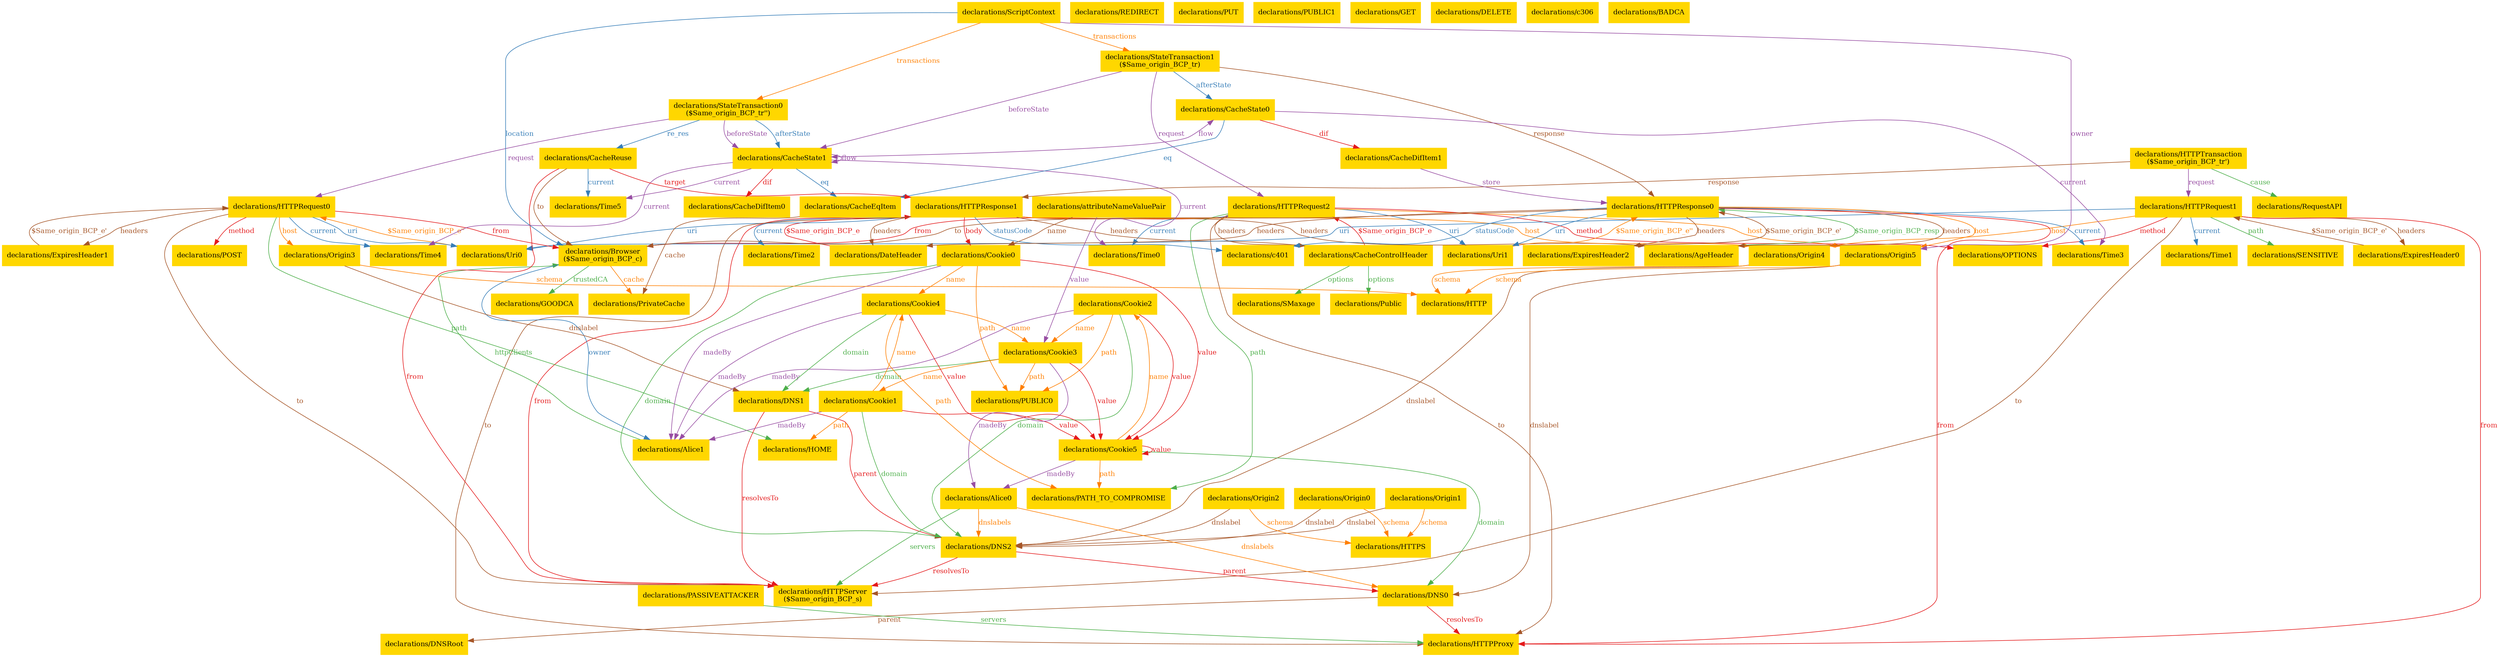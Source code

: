 digraph "graph" {
graph [fontsize=12]
node [fontsize=12]
edge [fontsize=12]
rankdir=TB;
"N61" -> "N45" [uuid = "<declarations/CacheControlHeader, declarations/HTTPRequest2>", color = "#e41a1c", fontcolor = "#e41a1c", style = "solid", label = "$Same_origin_BCP_e", dir = "back", weight = "1"]
"N64" -> "N44" [uuid = "<declarations/DateHeader, declarations/HTTPResponse1>", color = "#e41a1c", fontcolor = "#e41a1c", style = "solid", label = "$Same_origin_BCP_e", dir = "back", weight = "1"]
"N56" -> "N50" [uuid = "<declarations/ExpiresHeader0, declarations/HTTPRequest1>", color = "#a65628", fontcolor = "#a65628", style = "solid", label = "$Same_origin_BCP_e'", dir = "back", weight = "1"]
"N55" -> "N52" [uuid = "<declarations/ExpiresHeader1, declarations/HTTPRequest0>", color = "#a65628", fontcolor = "#a65628", style = "solid", label = "$Same_origin_BCP_e'", dir = "back", weight = "1"]
"N57" -> "N49" [uuid = "<declarations/ExpiresHeader2, declarations/HTTPResponse0>", color = "#a65628", fontcolor = "#a65628", style = "solid", label = "$Same_origin_BCP_e'", dir = "back", weight = "1"]
"N55" -> "N51" [uuid = "<declarations/Uri0, declarations/HTTPRequest0>", color = "#ff7f00", fontcolor = "#ff7f00", style = "solid", label = "$Same_origin_BCP_e''", dir = "back", weight = "1"]
"N57" -> "N48" [uuid = "<declarations/Uri1, declarations/HTTPResponse0>", color = "#ff7f00", fontcolor = "#ff7f00", style = "solid", label = "$Same_origin_BCP_e''", dir = "back", weight = "1"]
"N57" -> "N47" [uuid = "<declarations/AgeHeader, declarations/HTTPResponse0>", color = "#4daf4a", fontcolor = "#4daf4a", style = "solid", label = "$Same_origin_BCP_resp", dir = "back", weight = "1"]
"N67" -> "N43" [uuid = "<declarations/StateTransaction0, declarations/CacheState1>", color = "#377eb8", fontcolor = "#377eb8", style = "solid", label = "afterState", dir = "forward", weight = "1"]
"N70" -> "N69" [uuid = "<declarations/StateTransaction1, declarations/CacheState0>", color = "#377eb8", fontcolor = "#377eb8", style = "solid", label = "afterState", dir = "forward", weight = "1"]
"N67" -> "N43" [uuid = "<declarations/StateTransaction0, declarations/CacheState1>", color = "#984ea3", fontcolor = "#984ea3", style = "solid", label = "beforeState", dir = "forward", weight = "1"]
"N70" -> "N43" [uuid = "<declarations/StateTransaction1, declarations/CacheState1>", color = "#984ea3", fontcolor = "#984ea3", style = "solid", label = "beforeState", dir = "forward", weight = "1"]
"N64" -> "N63" [uuid = "<declarations/HTTPResponse1, declarations/Cookie0>", color = "#e41a1c", fontcolor = "#e41a1c", style = "solid", label = "body", dir = "forward", weight = "1"]
"N42" -> "N41" [uuid = "<declarations/CacheEqItem, declarations/PrivateCache>", color = "#a65628", fontcolor = "#a65628", style = "solid", label = "cache", dir = "forward", weight = "1"]
"N54" -> "N41" [uuid = "<declarations/Browser, declarations/PrivateCache>", color = "#ff7f00", fontcolor = "#ff7f00", style = "solid", label = "cache", dir = "forward", weight = "1"]
"N65" -> "N40" [uuid = "<declarations/HTTPTransaction, declarations/RequestAPI>", color = "#4daf4a", fontcolor = "#4daf4a", style = "solid", label = "cause", dir = "forward", weight = "1"]
"N66" -> "N39" [uuid = "<declarations/CacheReuse, declarations/Time5>", color = "#377eb8", fontcolor = "#377eb8", style = "solid", label = "current", dir = "forward", weight = "1"]
"N55" -> "N38" [uuid = "<declarations/HTTPRequest0, declarations/Time4>", color = "#377eb8", fontcolor = "#377eb8", style = "solid", label = "current", dir = "forward", weight = "1"]
"N56" -> "N37" [uuid = "<declarations/HTTPRequest1, declarations/Time1>", color = "#377eb8", fontcolor = "#377eb8", style = "solid", label = "current", dir = "forward", weight = "1"]
"N61" -> "N36" [uuid = "<declarations/HTTPRequest2, declarations/Time0>", color = "#377eb8", fontcolor = "#377eb8", style = "solid", label = "current", dir = "forward", weight = "1"]
"N57" -> "N35" [uuid = "<declarations/HTTPResponse0, declarations/Time3>", color = "#377eb8", fontcolor = "#377eb8", style = "solid", label = "current", dir = "forward", weight = "1"]
"N64" -> "N34" [uuid = "<declarations/HTTPResponse1, declarations/Time2>", color = "#377eb8", fontcolor = "#377eb8", style = "solid", label = "current", dir = "forward", weight = "1"]
"N69" -> "N35" [uuid = "<declarations/CacheState0, declarations/Time3>", color = "#984ea3", fontcolor = "#984ea3", style = "solid", label = "current", dir = "forward", weight = "1"]
"N43" -> "N36" [uuid = "<declarations/CacheState1, declarations/Time0>", color = "#984ea3", fontcolor = "#984ea3", style = "solid", label = "current", dir = "forward", weight = "1"]
"N43" -> "N38" [uuid = "<declarations/CacheState1, declarations/Time4>", color = "#984ea3", fontcolor = "#984ea3", style = "solid", label = "current", dir = "forward", weight = "1"]
"N43" -> "N39" [uuid = "<declarations/CacheState1, declarations/Time5>", color = "#984ea3", fontcolor = "#984ea3", style = "solid", label = "current", dir = "forward", weight = "1"]
"N69" -> "N68" [uuid = "<declarations/CacheState0, declarations/CacheDifItem1>", color = "#e41a1c", fontcolor = "#e41a1c", style = "solid", label = "dif", dir = "forward", weight = "1"]
"N43" -> "N33" [uuid = "<declarations/CacheState1, declarations/CacheDifItem0>", color = "#e41a1c", fontcolor = "#e41a1c", style = "solid", label = "dif", dir = "forward", weight = "1"]
"N32" -> "N25" [uuid = "<declarations/Origin0, declarations/DNS2>", color = "#a65628", fontcolor = "#a65628", style = "solid", label = "dnslabel", dir = "forward", weight = "1"]
"N31" -> "N25" [uuid = "<declarations/Origin1, declarations/DNS2>", color = "#a65628", fontcolor = "#a65628", style = "solid", label = "dnslabel", dir = "forward", weight = "1"]
"N30" -> "N25" [uuid = "<declarations/Origin2, declarations/DNS2>", color = "#a65628", fontcolor = "#a65628", style = "solid", label = "dnslabel", dir = "forward", weight = "1"]
"N27" -> "N26" [uuid = "<declarations/Origin3, declarations/DNS1>", color = "#a65628", fontcolor = "#a65628", style = "solid", label = "dnslabel", dir = "forward", weight = "1"]
"N29" -> "N25" [uuid = "<declarations/Origin4, declarations/DNS2>", color = "#a65628", fontcolor = "#a65628", style = "solid", label = "dnslabel", dir = "forward", weight = "1"]
"N23" -> "N22" [uuid = "<declarations/Origin5, declarations/DNS0>", color = "#a65628", fontcolor = "#a65628", style = "solid", label = "dnslabel", dir = "forward", weight = "1"]
"N28" -> "N22" [uuid = "<declarations/Alice0, declarations/DNS0>", color = "#ff7f00", fontcolor = "#ff7f00", style = "solid", label = "dnslabels", dir = "forward", weight = "1"]
"N28" -> "N25" [uuid = "<declarations/Alice0, declarations/DNS2>", color = "#ff7f00", fontcolor = "#ff7f00", style = "solid", label = "dnslabels", dir = "forward", weight = "1"]
"N63" -> "N25" [uuid = "<declarations/Cookie0, declarations/DNS2>", color = "#4daf4a", fontcolor = "#4daf4a", style = "solid", label = "domain", dir = "forward", weight = "1"]
"N58" -> "N25" [uuid = "<declarations/Cookie1, declarations/DNS2>", color = "#4daf4a", fontcolor = "#4daf4a", style = "solid", label = "domain", dir = "forward", weight = "1"]
"N60" -> "N25" [uuid = "<declarations/Cookie2, declarations/DNS2>", color = "#4daf4a", fontcolor = "#4daf4a", style = "solid", label = "domain", dir = "forward", weight = "1"]
"N59" -> "N26" [uuid = "<declarations/Cookie3, declarations/DNS1>", color = "#4daf4a", fontcolor = "#4daf4a", style = "solid", label = "domain", dir = "forward", weight = "1"]
"N62" -> "N26" [uuid = "<declarations/Cookie4, declarations/DNS1>", color = "#4daf4a", fontcolor = "#4daf4a", style = "solid", label = "domain", dir = "forward", weight = "1"]
"N46" -> "N22" [uuid = "<declarations/Cookie5, declarations/DNS0>", color = "#4daf4a", fontcolor = "#4daf4a", style = "solid", label = "domain", dir = "forward", weight = "1"]
"N69" -> "N42" [uuid = "<declarations/CacheState0, declarations/CacheEqItem>", color = "#377eb8", fontcolor = "#377eb8", style = "solid", label = "eq", dir = "forward", weight = "1"]
"N43" -> "N42" [uuid = "<declarations/CacheState1, declarations/CacheEqItem>", color = "#377eb8", fontcolor = "#377eb8", style = "solid", label = "eq", dir = "forward", weight = "1"]
"N69" -> "N43" [uuid = "<declarations/CacheState0, declarations/CacheState1>", color = "#984ea3", fontcolor = "#984ea3", style = "solid", label = "flow", dir = "both", weight = "1"]
"N43" -> "N43" [uuid = "<declarations/CacheState1, declarations/CacheState1>", color = "#984ea3", fontcolor = "#984ea3", style = "solid", label = "flow", dir = "forward", weight = "1"]
"N66" -> "N24" [uuid = "<declarations/CacheReuse, declarations/HTTPServer>", color = "#e41a1c", fontcolor = "#e41a1c", style = "solid", label = "from", dir = "forward", weight = "1"]
"N55" -> "N54" [uuid = "<declarations/HTTPRequest0, declarations/Browser>", color = "#e41a1c", fontcolor = "#e41a1c", style = "solid", label = "from", dir = "forward", weight = "1"]
"N56" -> "N20" [uuid = "<declarations/HTTPRequest1, declarations/HTTPProxy>", color = "#e41a1c", fontcolor = "#e41a1c", style = "solid", label = "from", dir = "forward", weight = "1"]
"N61" -> "N54" [uuid = "<declarations/HTTPRequest2, declarations/Browser>", color = "#e41a1c", fontcolor = "#e41a1c", style = "solid", label = "from", dir = "forward", weight = "1"]
"N57" -> "N20" [uuid = "<declarations/HTTPResponse0, declarations/HTTPProxy>", color = "#e41a1c", fontcolor = "#e41a1c", style = "solid", label = "from", dir = "forward", weight = "1"]
"N64" -> "N24" [uuid = "<declarations/HTTPResponse1, declarations/HTTPServer>", color = "#e41a1c", fontcolor = "#e41a1c", style = "solid", label = "from", dir = "forward", weight = "1"]
"N55" -> "N52" [uuid = "<declarations/HTTPRequest0, declarations/ExpiresHeader1>", color = "#a65628", fontcolor = "#a65628", style = "solid", label = "headers", dir = "forward", weight = "1"]
"N56" -> "N50" [uuid = "<declarations/HTTPRequest1, declarations/ExpiresHeader0>", color = "#a65628", fontcolor = "#a65628", style = "solid", label = "headers", dir = "forward", weight = "1"]
"N61" -> "N45" [uuid = "<declarations/HTTPRequest2, declarations/CacheControlHeader>", color = "#a65628", fontcolor = "#a65628", style = "solid", label = "headers", dir = "forward", weight = "1"]
"N57" -> "N47" [uuid = "<declarations/HTTPResponse0, declarations/AgeHeader>", color = "#a65628", fontcolor = "#a65628", style = "solid", label = "headers", dir = "forward", weight = "1"]
"N57" -> "N44" [uuid = "<declarations/HTTPResponse0, declarations/DateHeader>", color = "#a65628", fontcolor = "#a65628", style = "solid", label = "headers", dir = "forward", weight = "1"]
"N57" -> "N49" [uuid = "<declarations/HTTPResponse0, declarations/ExpiresHeader2>", color = "#a65628", fontcolor = "#a65628", style = "solid", label = "headers", dir = "forward", weight = "1"]
"N64" -> "N47" [uuid = "<declarations/HTTPResponse1, declarations/AgeHeader>", color = "#a65628", fontcolor = "#a65628", style = "solid", label = "headers", dir = "forward", weight = "1"]
"N64" -> "N45" [uuid = "<declarations/HTTPResponse1, declarations/CacheControlHeader>", color = "#a65628", fontcolor = "#a65628", style = "solid", label = "headers", dir = "forward", weight = "1"]
"N64" -> "N44" [uuid = "<declarations/HTTPResponse1, declarations/DateHeader>", color = "#a65628", fontcolor = "#a65628", style = "solid", label = "headers", dir = "forward", weight = "1"]
"N55" -> "N27" [uuid = "<declarations/HTTPRequest0, declarations/Origin3>", color = "#ff7f00", fontcolor = "#ff7f00", style = "solid", label = "host", dir = "forward", weight = "1"]
"N56" -> "N29" [uuid = "<declarations/HTTPRequest1, declarations/Origin4>", color = "#ff7f00", fontcolor = "#ff7f00", style = "solid", label = "host", dir = "forward", weight = "1"]
"N61" -> "N23" [uuid = "<declarations/HTTPRequest2, declarations/Origin5>", color = "#ff7f00", fontcolor = "#ff7f00", style = "solid", label = "host", dir = "forward", weight = "1"]
"N57" -> "N23" [uuid = "<declarations/HTTPResponse0, declarations/Origin5>", color = "#ff7f00", fontcolor = "#ff7f00", style = "solid", label = "host", dir = "forward", weight = "1"]
"N64" -> "N29" [uuid = "<declarations/HTTPResponse1, declarations/Origin4>", color = "#ff7f00", fontcolor = "#ff7f00", style = "solid", label = "host", dir = "forward", weight = "1"]
"N54" -> "N53" [uuid = "<declarations/Alice1, declarations/Browser>", color = "#4daf4a", fontcolor = "#4daf4a", style = "solid", label = "httpClients", dir = "back", weight = "1"]
"N71" -> "N54" [uuid = "<declarations/ScriptContext, declarations/Browser>", color = "#377eb8", fontcolor = "#377eb8", style = "solid", label = "location", dir = "forward", weight = "1"]
"N63" -> "N53" [uuid = "<declarations/Cookie0, declarations/Alice1>", color = "#984ea3", fontcolor = "#984ea3", style = "solid", label = "madeBy", dir = "forward", weight = "1"]
"N58" -> "N53" [uuid = "<declarations/Cookie1, declarations/Alice1>", color = "#984ea3", fontcolor = "#984ea3", style = "solid", label = "madeBy", dir = "forward", weight = "1"]
"N60" -> "N53" [uuid = "<declarations/Cookie2, declarations/Alice1>", color = "#984ea3", fontcolor = "#984ea3", style = "solid", label = "madeBy", dir = "forward", weight = "1"]
"N59" -> "N28" [uuid = "<declarations/Cookie3, declarations/Alice0>", color = "#984ea3", fontcolor = "#984ea3", style = "solid", label = "madeBy", dir = "forward", weight = "1"]
"N62" -> "N53" [uuid = "<declarations/Cookie4, declarations/Alice1>", color = "#984ea3", fontcolor = "#984ea3", style = "solid", label = "madeBy", dir = "forward", weight = "1"]
"N46" -> "N28" [uuid = "<declarations/Cookie5, declarations/Alice0>", color = "#984ea3", fontcolor = "#984ea3", style = "solid", label = "madeBy", dir = "forward", weight = "1"]
"N55" -> "N19" [uuid = "<declarations/HTTPRequest0, declarations/POST>", color = "#e41a1c", fontcolor = "#e41a1c", style = "solid", label = "method", dir = "forward", weight = "1"]
"N56" -> "N18" [uuid = "<declarations/HTTPRequest1, declarations/OPTIONS>", color = "#e41a1c", fontcolor = "#e41a1c", style = "solid", label = "method", dir = "forward", weight = "1"]
"N61" -> "N18" [uuid = "<declarations/HTTPRequest2, declarations/OPTIONS>", color = "#e41a1c", fontcolor = "#e41a1c", style = "solid", label = "method", dir = "forward", weight = "1"]
"N72" -> "N63" [uuid = "<declarations/attributeNameValuePair, declarations/Cookie0>", color = "#a65628", fontcolor = "#a65628", style = "solid", label = "name", dir = "forward", weight = "1"]
"N63" -> "N62" [uuid = "<declarations/Cookie0, declarations/Cookie4>", color = "#ff7f00", fontcolor = "#ff7f00", style = "solid", label = "name", dir = "forward", weight = "1"]
"N62" -> "N58" [uuid = "<declarations/Cookie1, declarations/Cookie4>", color = "#ff7f00", fontcolor = "#ff7f00", style = "solid", label = "name", dir = "back", weight = "1"]
"N60" -> "N59" [uuid = "<declarations/Cookie2, declarations/Cookie3>", color = "#ff7f00", fontcolor = "#ff7f00", style = "solid", label = "name", dir = "forward", weight = "1"]
"N59" -> "N58" [uuid = "<declarations/Cookie3, declarations/Cookie1>", color = "#ff7f00", fontcolor = "#ff7f00", style = "solid", label = "name", dir = "forward", weight = "1"]
"N62" -> "N59" [uuid = "<declarations/Cookie4, declarations/Cookie3>", color = "#ff7f00", fontcolor = "#ff7f00", style = "solid", label = "name", dir = "forward", weight = "1"]
"N60" -> "N46" [uuid = "<declarations/Cookie5, declarations/Cookie2>", color = "#ff7f00", fontcolor = "#ff7f00", style = "solid", label = "name", dir = "back", weight = "1"]
"N45" -> "N17" [uuid = "<declarations/CacheControlHeader, declarations/Public>", color = "#4daf4a", fontcolor = "#4daf4a", style = "solid", label = "options", dir = "forward", weight = "1"]
"N45" -> "N16" [uuid = "<declarations/CacheControlHeader, declarations/SMaxage>", color = "#4daf4a", fontcolor = "#4daf4a", style = "solid", label = "options", dir = "forward", weight = "1"]
"N54" -> "N53" [uuid = "<declarations/Browser, declarations/Alice1>", color = "#377eb8", fontcolor = "#377eb8", style = "solid", label = "owner", dir = "forward", weight = "1"]
"N71" -> "N23" [uuid = "<declarations/ScriptContext, declarations/Origin5>", color = "#984ea3", fontcolor = "#984ea3", style = "solid", label = "owner", dir = "forward", weight = "1"]
"N26" -> "N25" [uuid = "<declarations/DNS1, declarations/DNS2>", color = "#e41a1c", fontcolor = "#e41a1c", style = "solid", label = "parent", dir = "forward", weight = "1"]
"N25" -> "N22" [uuid = "<declarations/DNS2, declarations/DNS0>", color = "#e41a1c", fontcolor = "#e41a1c", style = "solid", label = "parent", dir = "forward", weight = "1"]
"N22" -> "N15" [uuid = "<declarations/DNS0, declarations/DNSRoot>", color = "#a65628", fontcolor = "#a65628", style = "solid", label = "parent", dir = "forward", weight = "1"]
"N63" -> "N14" [uuid = "<declarations/Cookie0, declarations/PUBLIC0>", color = "#ff7f00", fontcolor = "#ff7f00", style = "solid", label = "path", dir = "forward", weight = "1"]
"N58" -> "N13" [uuid = "<declarations/Cookie1, declarations/HOME>", color = "#ff7f00", fontcolor = "#ff7f00", style = "solid", label = "path", dir = "forward", weight = "1"]
"N60" -> "N14" [uuid = "<declarations/Cookie2, declarations/PUBLIC0>", color = "#ff7f00", fontcolor = "#ff7f00", style = "solid", label = "path", dir = "forward", weight = "1"]
"N59" -> "N14" [uuid = "<declarations/Cookie3, declarations/PUBLIC0>", color = "#ff7f00", fontcolor = "#ff7f00", style = "solid", label = "path", dir = "forward", weight = "1"]
"N62" -> "N12" [uuid = "<declarations/Cookie4, declarations/PATH_TO_COMPROMISE>", color = "#ff7f00", fontcolor = "#ff7f00", style = "solid", label = "path", dir = "forward", weight = "1"]
"N46" -> "N12" [uuid = "<declarations/Cookie5, declarations/PATH_TO_COMPROMISE>", color = "#ff7f00", fontcolor = "#ff7f00", style = "solid", label = "path", dir = "forward", weight = "1"]
"N55" -> "N13" [uuid = "<declarations/HTTPRequest0, declarations/HOME>", color = "#4daf4a", fontcolor = "#4daf4a", style = "solid", label = "path", dir = "forward", weight = "1"]
"N56" -> "N11" [uuid = "<declarations/HTTPRequest1, declarations/SENSITIVE>", color = "#4daf4a", fontcolor = "#4daf4a", style = "solid", label = "path", dir = "forward", weight = "1"]
"N61" -> "N12" [uuid = "<declarations/HTTPRequest2, declarations/PATH_TO_COMPROMISE>", color = "#4daf4a", fontcolor = "#4daf4a", style = "solid", label = "path", dir = "forward", weight = "1"]
"N67" -> "N66" [uuid = "<declarations/StateTransaction0, declarations/CacheReuse>", color = "#377eb8", fontcolor = "#377eb8", style = "solid", label = "re_res", dir = "forward", weight = "1"]
"N65" -> "N56" [uuid = "<declarations/HTTPTransaction, declarations/HTTPRequest1>", color = "#984ea3", fontcolor = "#984ea3", style = "solid", label = "request", dir = "forward", weight = "1"]
"N67" -> "N55" [uuid = "<declarations/StateTransaction0, declarations/HTTPRequest0>", color = "#984ea3", fontcolor = "#984ea3", style = "solid", label = "request", dir = "forward", weight = "1"]
"N70" -> "N61" [uuid = "<declarations/StateTransaction1, declarations/HTTPRequest2>", color = "#984ea3", fontcolor = "#984ea3", style = "solid", label = "request", dir = "forward", weight = "1"]
"N22" -> "N20" [uuid = "<declarations/DNS0, declarations/HTTPProxy>", color = "#e41a1c", fontcolor = "#e41a1c", style = "solid", label = "resolvesTo", dir = "forward", weight = "1"]
"N26" -> "N24" [uuid = "<declarations/DNS1, declarations/HTTPServer>", color = "#e41a1c", fontcolor = "#e41a1c", style = "solid", label = "resolvesTo", dir = "forward", weight = "1"]
"N25" -> "N24" [uuid = "<declarations/DNS2, declarations/HTTPServer>", color = "#e41a1c", fontcolor = "#e41a1c", style = "solid", label = "resolvesTo", dir = "forward", weight = "1"]
"N65" -> "N64" [uuid = "<declarations/HTTPTransaction, declarations/HTTPResponse1>", color = "#a65628", fontcolor = "#a65628", style = "solid", label = "response", dir = "forward", weight = "1"]
"N70" -> "N57" [uuid = "<declarations/StateTransaction1, declarations/HTTPResponse0>", color = "#a65628", fontcolor = "#a65628", style = "solid", label = "response", dir = "forward", weight = "1"]
"N32" -> "N10" [uuid = "<declarations/Origin0, declarations/HTTPS>", color = "#ff7f00", fontcolor = "#ff7f00", style = "solid", label = "schema", dir = "forward", weight = "1"]
"N31" -> "N10" [uuid = "<declarations/Origin1, declarations/HTTPS>", color = "#ff7f00", fontcolor = "#ff7f00", style = "solid", label = "schema", dir = "forward", weight = "1"]
"N30" -> "N10" [uuid = "<declarations/Origin2, declarations/HTTPS>", color = "#ff7f00", fontcolor = "#ff7f00", style = "solid", label = "schema", dir = "forward", weight = "1"]
"N27" -> "N9" [uuid = "<declarations/Origin3, declarations/HTTP>", color = "#ff7f00", fontcolor = "#ff7f00", style = "solid", label = "schema", dir = "forward", weight = "1"]
"N29" -> "N9" [uuid = "<declarations/Origin4, declarations/HTTP>", color = "#ff7f00", fontcolor = "#ff7f00", style = "solid", label = "schema", dir = "forward", weight = "1"]
"N23" -> "N9" [uuid = "<declarations/Origin5, declarations/HTTP>", color = "#ff7f00", fontcolor = "#ff7f00", style = "solid", label = "schema", dir = "forward", weight = "1"]
"N28" -> "N24" [uuid = "<declarations/Alice0, declarations/HTTPServer>", color = "#4daf4a", fontcolor = "#4daf4a", style = "solid", label = "servers", dir = "forward", weight = "1"]
"N21" -> "N20" [uuid = "<declarations/PASSIVEATTACKER, declarations/HTTPProxy>", color = "#4daf4a", fontcolor = "#4daf4a", style = "solid", label = "servers", dir = "forward", weight = "1"]
"N57" -> "N8" [uuid = "<declarations/HTTPResponse0, declarations/c401>", color = "#377eb8", fontcolor = "#377eb8", style = "solid", label = "statusCode", dir = "forward", weight = "1"]
"N64" -> "N8" [uuid = "<declarations/HTTPResponse1, declarations/c401>", color = "#377eb8", fontcolor = "#377eb8", style = "solid", label = "statusCode", dir = "forward", weight = "1"]
"N68" -> "N57" [uuid = "<declarations/CacheDifItem1, declarations/HTTPResponse0>", color = "#984ea3", fontcolor = "#984ea3", style = "solid", label = "store", dir = "forward", weight = "1"]
"N66" -> "N64" [uuid = "<declarations/CacheReuse, declarations/HTTPResponse1>", color = "#e41a1c", fontcolor = "#e41a1c", style = "solid", label = "target", dir = "forward", weight = "1"]
"N66" -> "N54" [uuid = "<declarations/CacheReuse, declarations/Browser>", color = "#a65628", fontcolor = "#a65628", style = "solid", label = "to", dir = "forward", weight = "1"]
"N55" -> "N24" [uuid = "<declarations/HTTPRequest0, declarations/HTTPServer>", color = "#a65628", fontcolor = "#a65628", style = "solid", label = "to", dir = "forward", weight = "1"]
"N56" -> "N24" [uuid = "<declarations/HTTPRequest1, declarations/HTTPServer>", color = "#a65628", fontcolor = "#a65628", style = "solid", label = "to", dir = "forward", weight = "1"]
"N61" -> "N20" [uuid = "<declarations/HTTPRequest2, declarations/HTTPProxy>", color = "#a65628", fontcolor = "#a65628", style = "solid", label = "to", dir = "forward", weight = "1"]
"N57" -> "N54" [uuid = "<declarations/HTTPResponse0, declarations/Browser>", color = "#a65628", fontcolor = "#a65628", style = "solid", label = "to", dir = "forward", weight = "1"]
"N64" -> "N20" [uuid = "<declarations/HTTPResponse1, declarations/HTTPProxy>", color = "#a65628", fontcolor = "#a65628", style = "solid", label = "to", dir = "forward", weight = "1"]
"N71" -> "N67" [uuid = "<declarations/ScriptContext, declarations/StateTransaction0>", color = "#ff7f00", fontcolor = "#ff7f00", style = "solid", label = "transactions", dir = "forward", weight = "1"]
"N71" -> "N70" [uuid = "<declarations/ScriptContext, declarations/StateTransaction1>", color = "#ff7f00", fontcolor = "#ff7f00", style = "solid", label = "transactions", dir = "forward", weight = "1"]
"N54" -> "N7" [uuid = "<declarations/Browser, declarations/GOODCA>", color = "#4daf4a", fontcolor = "#4daf4a", style = "solid", label = "trustedCA", dir = "forward", weight = "1"]
"N55" -> "N51" [uuid = "<declarations/HTTPRequest0, declarations/Uri0>", color = "#377eb8", fontcolor = "#377eb8", style = "solid", label = "uri", dir = "forward", weight = "1"]
"N56" -> "N51" [uuid = "<declarations/HTTPRequest1, declarations/Uri0>", color = "#377eb8", fontcolor = "#377eb8", style = "solid", label = "uri", dir = "forward", weight = "1"]
"N61" -> "N48" [uuid = "<declarations/HTTPRequest2, declarations/Uri1>", color = "#377eb8", fontcolor = "#377eb8", style = "solid", label = "uri", dir = "forward", weight = "1"]
"N57" -> "N48" [uuid = "<declarations/HTTPResponse0, declarations/Uri1>", color = "#377eb8", fontcolor = "#377eb8", style = "solid", label = "uri", dir = "forward", weight = "1"]
"N64" -> "N51" [uuid = "<declarations/HTTPResponse1, declarations/Uri0>", color = "#377eb8", fontcolor = "#377eb8", style = "solid", label = "uri", dir = "forward", weight = "1"]
"N72" -> "N59" [uuid = "<declarations/attributeNameValuePair, declarations/Cookie3>", color = "#984ea3", fontcolor = "#984ea3", style = "solid", label = "value", dir = "forward", weight = "1"]
"N63" -> "N46" [uuid = "<declarations/Cookie0, declarations/Cookie5>", color = "#e41a1c", fontcolor = "#e41a1c", style = "solid", label = "value", dir = "forward", weight = "1"]
"N58" -> "N46" [uuid = "<declarations/Cookie1, declarations/Cookie5>", color = "#e41a1c", fontcolor = "#e41a1c", style = "solid", label = "value", dir = "forward", weight = "1"]
"N60" -> "N46" [uuid = "<declarations/Cookie2, declarations/Cookie5>", color = "#e41a1c", fontcolor = "#e41a1c", style = "solid", label = "value", dir = "forward", weight = "1"]
"N59" -> "N46" [uuid = "<declarations/Cookie3, declarations/Cookie5>", color = "#e41a1c", fontcolor = "#e41a1c", style = "solid", label = "value", dir = "forward", weight = "1"]
"N62" -> "N46" [uuid = "<declarations/Cookie4, declarations/Cookie5>", color = "#e41a1c", fontcolor = "#e41a1c", style = "solid", label = "value", dir = "forward", weight = "1"]
"N46" -> "N46" [uuid = "<declarations/Cookie5, declarations/Cookie5>", color = "#e41a1c", fontcolor = "#e41a1c", style = "solid", label = "value", dir = "forward", weight = "1"]
"N0" [uuid="declarations/REDIRECT", label="declarations/REDIRECT", color="#ffd700", fontcolor = "#000000", shape = "box", style = "filled, solid"]
"N1" [uuid="declarations/PUT", label="declarations/PUT", color="#ffd700", fontcolor = "#000000", shape = "box", style = "filled, solid"]
"N2" [uuid="declarations/PUBLIC1", label="declarations/PUBLIC1", color="#ffd700", fontcolor = "#000000", shape = "box", style = "filled, solid"]
"N3" [uuid="declarations/GET", label="declarations/GET", color="#ffd700", fontcolor = "#000000", shape = "box", style = "filled, solid"]
"N4" [uuid="declarations/DELETE", label="declarations/DELETE", color="#ffd700", fontcolor = "#000000", shape = "box", style = "filled, solid"]
"N5" [uuid="declarations/c306", label="declarations/c306", color="#ffd700", fontcolor = "#000000", shape = "box", style = "filled, solid"]
"N6" [uuid="declarations/BADCA", label="declarations/BADCA", color="#ffd700", fontcolor = "#000000", shape = "box", style = "filled, solid"]
"N7" [uuid="declarations/GOODCA", label="declarations/GOODCA", color="#ffd700", fontcolor = "#000000", shape = "box", style = "filled, solid"]
"N8" [uuid="declarations/c401", label="declarations/c401", color="#ffd700", fontcolor = "#000000", shape = "box", style = "filled, solid"]
"N9" [uuid="declarations/HTTP", label="declarations/HTTP", color="#ffd700", fontcolor = "#000000", shape = "box", style = "filled, solid"]
"N10" [uuid="declarations/HTTPS", label="declarations/HTTPS", color="#ffd700", fontcolor = "#000000", shape = "box", style = "filled, solid"]
"N11" [uuid="declarations/SENSITIVE", label="declarations/SENSITIVE", color="#ffd700", fontcolor = "#000000", shape = "box", style = "filled, solid"]
"N12" [uuid="declarations/PATH_TO_COMPROMISE", label="declarations/PATH_TO_COMPROMISE", color="#ffd700", fontcolor = "#000000", shape = "box", style = "filled, solid"]
"N13" [uuid="declarations/HOME", label="declarations/HOME", color="#ffd700", fontcolor = "#000000", shape = "box", style = "filled, solid"]
"N14" [uuid="declarations/PUBLIC0", label="declarations/PUBLIC0", color="#ffd700", fontcolor = "#000000", shape = "box", style = "filled, solid"]
"N15" [uuid="declarations/DNSRoot", label="declarations/DNSRoot", color="#ffd700", fontcolor = "#000000", shape = "box", style = "filled, solid"]
"N16" [uuid="declarations/SMaxage", label="declarations/SMaxage", color="#ffd700", fontcolor = "#000000", shape = "box", style = "filled, solid"]
"N17" [uuid="declarations/Public", label="declarations/Public", color="#ffd700", fontcolor = "#000000", shape = "box", style = "filled, solid"]
"N18" [uuid="declarations/OPTIONS", label="declarations/OPTIONS", color="#ffd700", fontcolor = "#000000", shape = "box", style = "filled, solid"]
"N19" [uuid="declarations/POST", label="declarations/POST", color="#ffd700", fontcolor = "#000000", shape = "box", style = "filled, solid"]
"N20" [uuid="declarations/HTTPProxy", label="declarations/HTTPProxy", color="#ffd700", fontcolor = "#000000", shape = "box", style = "filled, solid"]
"N21" [uuid="declarations/PASSIVEATTACKER", label="declarations/PASSIVEATTACKER", color="#ffd700", fontcolor = "#000000", shape = "box", style = "filled, solid"]
"N22" [uuid="declarations/DNS0", label="declarations/DNS0", color="#ffd700", fontcolor = "#000000", shape = "box", style = "filled, solid"]
"N23" [uuid="declarations/Origin5", label="declarations/Origin5", color="#ffd700", fontcolor = "#000000", shape = "box", style = "filled, solid"]
"N24" [uuid="declarations/HTTPServer", label="declarations/HTTPServer\n($Same_origin_BCP_s)", color="#ffd700", fontcolor = "#000000", shape = "box", style = "filled, solid"]
"N25" [uuid="declarations/DNS2", label="declarations/DNS2", color="#ffd700", fontcolor = "#000000", shape = "box", style = "filled, solid"]
"N26" [uuid="declarations/DNS1", label="declarations/DNS1", color="#ffd700", fontcolor = "#000000", shape = "box", style = "filled, solid"]
"N27" [uuid="declarations/Origin3", label="declarations/Origin3", color="#ffd700", fontcolor = "#000000", shape = "box", style = "filled, solid"]
"N28" [uuid="declarations/Alice0", label="declarations/Alice0", color="#ffd700", fontcolor = "#000000", shape = "box", style = "filled, solid"]
"N29" [uuid="declarations/Origin4", label="declarations/Origin4", color="#ffd700", fontcolor = "#000000", shape = "box", style = "filled, solid"]
"N30" [uuid="declarations/Origin2", label="declarations/Origin2", color="#ffd700", fontcolor = "#000000", shape = "box", style = "filled, solid"]
"N31" [uuid="declarations/Origin1", label="declarations/Origin1", color="#ffd700", fontcolor = "#000000", shape = "box", style = "filled, solid"]
"N32" [uuid="declarations/Origin0", label="declarations/Origin0", color="#ffd700", fontcolor = "#000000", shape = "box", style = "filled, solid"]
"N33" [uuid="declarations/CacheDifItem0", label="declarations/CacheDifItem0", color="#ffd700", fontcolor = "#000000", shape = "box", style = "filled, solid"]
"N34" [uuid="declarations/Time2", label="declarations/Time2", color="#ffd700", fontcolor = "#000000", shape = "box", style = "filled, solid"]
"N35" [uuid="declarations/Time3", label="declarations/Time3", color="#ffd700", fontcolor = "#000000", shape = "box", style = "filled, solid"]
"N36" [uuid="declarations/Time0", label="declarations/Time0", color="#ffd700", fontcolor = "#000000", shape = "box", style = "filled, solid"]
"N37" [uuid="declarations/Time1", label="declarations/Time1", color="#ffd700", fontcolor = "#000000", shape = "box", style = "filled, solid"]
"N38" [uuid="declarations/Time4", label="declarations/Time4", color="#ffd700", fontcolor = "#000000", shape = "box", style = "filled, solid"]
"N39" [uuid="declarations/Time5", label="declarations/Time5", color="#ffd700", fontcolor = "#000000", shape = "box", style = "filled, solid"]
"N40" [uuid="declarations/RequestAPI", label="declarations/RequestAPI", color="#ffd700", fontcolor = "#000000", shape = "box", style = "filled, solid"]
"N41" [uuid="declarations/PrivateCache", label="declarations/PrivateCache", color="#ffd700", fontcolor = "#000000", shape = "box", style = "filled, solid"]
"N42" [uuid="declarations/CacheEqItem", label="declarations/CacheEqItem", color="#ffd700", fontcolor = "#000000", shape = "box", style = "filled, solid"]
"N43" [uuid="declarations/CacheState1", label="declarations/CacheState1", color="#ffd700", fontcolor = "#000000", shape = "box", style = "filled, solid"]
"N44" [uuid="declarations/DateHeader", label="declarations/DateHeader", color="#ffd700", fontcolor = "#000000", shape = "box", style = "filled, solid"]
"N45" [uuid="declarations/CacheControlHeader", label="declarations/CacheControlHeader", color="#ffd700", fontcolor = "#000000", shape = "box", style = "filled, solid"]
"N46" [uuid="declarations/Cookie5", label="declarations/Cookie5", color="#ffd700", fontcolor = "#000000", shape = "box", style = "filled, solid"]
"N47" [uuid="declarations/AgeHeader", label="declarations/AgeHeader", color="#ffd700", fontcolor = "#000000", shape = "box", style = "filled, solid"]
"N48" [uuid="declarations/Uri1", label="declarations/Uri1", color="#ffd700", fontcolor = "#000000", shape = "box", style = "filled, solid"]
"N49" [uuid="declarations/ExpiresHeader2", label="declarations/ExpiresHeader2", color="#ffd700", fontcolor = "#000000", shape = "box", style = "filled, solid"]
"N50" [uuid="declarations/ExpiresHeader0", label="declarations/ExpiresHeader0", color="#ffd700", fontcolor = "#000000", shape = "box", style = "filled, solid"]
"N51" [uuid="declarations/Uri0", label="declarations/Uri0", color="#ffd700", fontcolor = "#000000", shape = "box", style = "filled, solid"]
"N52" [uuid="declarations/ExpiresHeader1", label="declarations/ExpiresHeader1", color="#ffd700", fontcolor = "#000000", shape = "box", style = "filled, solid"]
"N53" [uuid="declarations/Alice1", label="declarations/Alice1", color="#ffd700", fontcolor = "#000000", shape = "box", style = "filled, solid"]
"N54" [uuid="declarations/Browser", label="declarations/Browser\n($Same_origin_BCP_c)", color="#ffd700", fontcolor = "#000000", shape = "box", style = "filled, solid"]
"N55" [uuid="declarations/HTTPRequest0", label="declarations/HTTPRequest0", color="#ffd700", fontcolor = "#000000", shape = "box", style = "filled, solid"]
"N56" [uuid="declarations/HTTPRequest1", label="declarations/HTTPRequest1", color="#ffd700", fontcolor = "#000000", shape = "box", style = "filled, solid"]
"N57" [uuid="declarations/HTTPResponse0", label="declarations/HTTPResponse0", color="#ffd700", fontcolor = "#000000", shape = "box", style = "filled, solid"]
"N58" [uuid="declarations/Cookie1", label="declarations/Cookie1", color="#ffd700", fontcolor = "#000000", shape = "box", style = "filled, solid"]
"N59" [uuid="declarations/Cookie3", label="declarations/Cookie3", color="#ffd700", fontcolor = "#000000", shape = "box", style = "filled, solid"]
"N60" [uuid="declarations/Cookie2", label="declarations/Cookie2", color="#ffd700", fontcolor = "#000000", shape = "box", style = "filled, solid"]
"N61" [uuid="declarations/HTTPRequest2", label="declarations/HTTPRequest2", color="#ffd700", fontcolor = "#000000", shape = "box", style = "filled, solid"]
"N62" [uuid="declarations/Cookie4", label="declarations/Cookie4", color="#ffd700", fontcolor = "#000000", shape = "box", style = "filled, solid"]
"N63" [uuid="declarations/Cookie0", label="declarations/Cookie0", color="#ffd700", fontcolor = "#000000", shape = "box", style = "filled, solid"]
"N64" [uuid="declarations/HTTPResponse1", label="declarations/HTTPResponse1", color="#ffd700", fontcolor = "#000000", shape = "box", style = "filled, solid"]
"N65" [uuid="declarations/HTTPTransaction", label="declarations/HTTPTransaction\n($Same_origin_BCP_tr')", color="#ffd700", fontcolor = "#000000", shape = "box", style = "filled, solid"]
"N66" [uuid="declarations/CacheReuse", label="declarations/CacheReuse", color="#ffd700", fontcolor = "#000000", shape = "box", style = "filled, solid"]
"N67" [uuid="declarations/StateTransaction0", label="declarations/StateTransaction0\n($Same_origin_BCP_tr'')", color="#ffd700", fontcolor = "#000000", shape = "box", style = "filled, solid"]
"N68" [uuid="declarations/CacheDifItem1", label="declarations/CacheDifItem1", color="#ffd700", fontcolor = "#000000", shape = "box", style = "filled, solid"]
"N69" [uuid="declarations/CacheState0", label="declarations/CacheState0", color="#ffd700", fontcolor = "#000000", shape = "box", style = "filled, solid"]
"N70" [uuid="declarations/StateTransaction1", label="declarations/StateTransaction1\n($Same_origin_BCP_tr)", color="#ffd700", fontcolor = "#000000", shape = "box", style = "filled, solid"]
"N71" [uuid="declarations/ScriptContext", label="declarations/ScriptContext", color="#ffd700", fontcolor = "#000000", shape = "box", style = "filled, solid"]
"N72" [uuid="declarations/attributeNameValuePair", label="declarations/attributeNameValuePair", color="#ffd700", fontcolor = "#000000", shape = "box", style = "filled, solid"]
}
